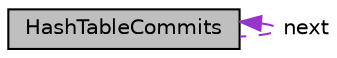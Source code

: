 digraph "HashTableCommits"
{
 // LATEX_PDF_SIZE
  edge [fontname="Helvetica",fontsize="10",labelfontname="Helvetica",labelfontsize="10"];
  node [fontname="Helvetica",fontsize="10",shape=record];
  Node1 [label="HashTableCommits",height=0.2,width=0.4,color="black", fillcolor="grey75", style="filled", fontcolor="black",tooltip="Definição dos elementos da Hashtable dos commits."];
  Node1 -> Node1 [dir="back",color="darkorchid3",fontsize="10",style="dashed",label=" next" ,fontname="Helvetica"];
}
